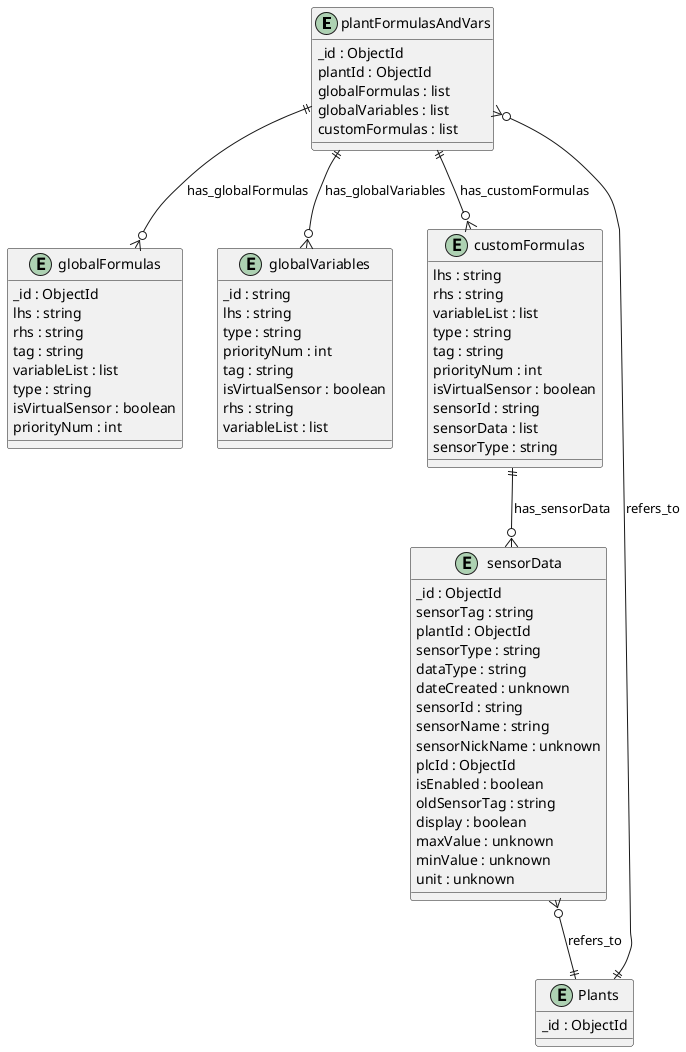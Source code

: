 @startuml plantFormulasAndVars_Diagram

entity "plantFormulasAndVars" as plantFormulasAndVars {
  _id : ObjectId
  plantId : ObjectId
  globalFormulas : list
  globalVariables : list
  customFormulas : list
}

entity "globalFormulas" as globalFormulas {
  _id : ObjectId
  lhs : string
  rhs : string
  tag : string
  variableList : list
  type : string
  isVirtualSensor : boolean
  priorityNum : int
}

entity "globalVariables" as globalVariables {
  _id : string
  lhs : string
  type : string
  priorityNum : int
  tag : string
  isVirtualSensor : boolean
  rhs : string
  variableList : list
}

entity "customFormulas" as customFormulas {
  lhs : string
  rhs : string
  variableList : list
  type : string
  tag : string
  priorityNum : int
  isVirtualSensor : boolean
  sensorId : string
  sensorData : list
  sensorType : string
}

entity "sensorData" as sensorData {
  _id : ObjectId
  sensorTag : string
  plantId : ObjectId
  sensorType : string
  dataType : string
  dateCreated : unknown
  sensorId : string
  sensorName : string
  sensorNickName : unknown
  plcId : ObjectId
  isEnabled : boolean
  oldSensorTag : string
  display : boolean
  maxValue : unknown
  minValue : unknown
  unit : unknown
}


' Shared Plant entity
entity "Plants" as Plants {
  _id : ObjectId
}

' Relationships
plantFormulasAndVars }o--|| Plants : refers_to
plantFormulasAndVars ||--o{ globalFormulas : has_globalFormulas
plantFormulasAndVars ||--o{ globalVariables : has_globalVariables
plantFormulasAndVars ||--o{ customFormulas : has_customFormulas
customFormulas ||--o{ sensorData : has_sensorData
sensorData }o--|| Plants : refers_to
@enduml